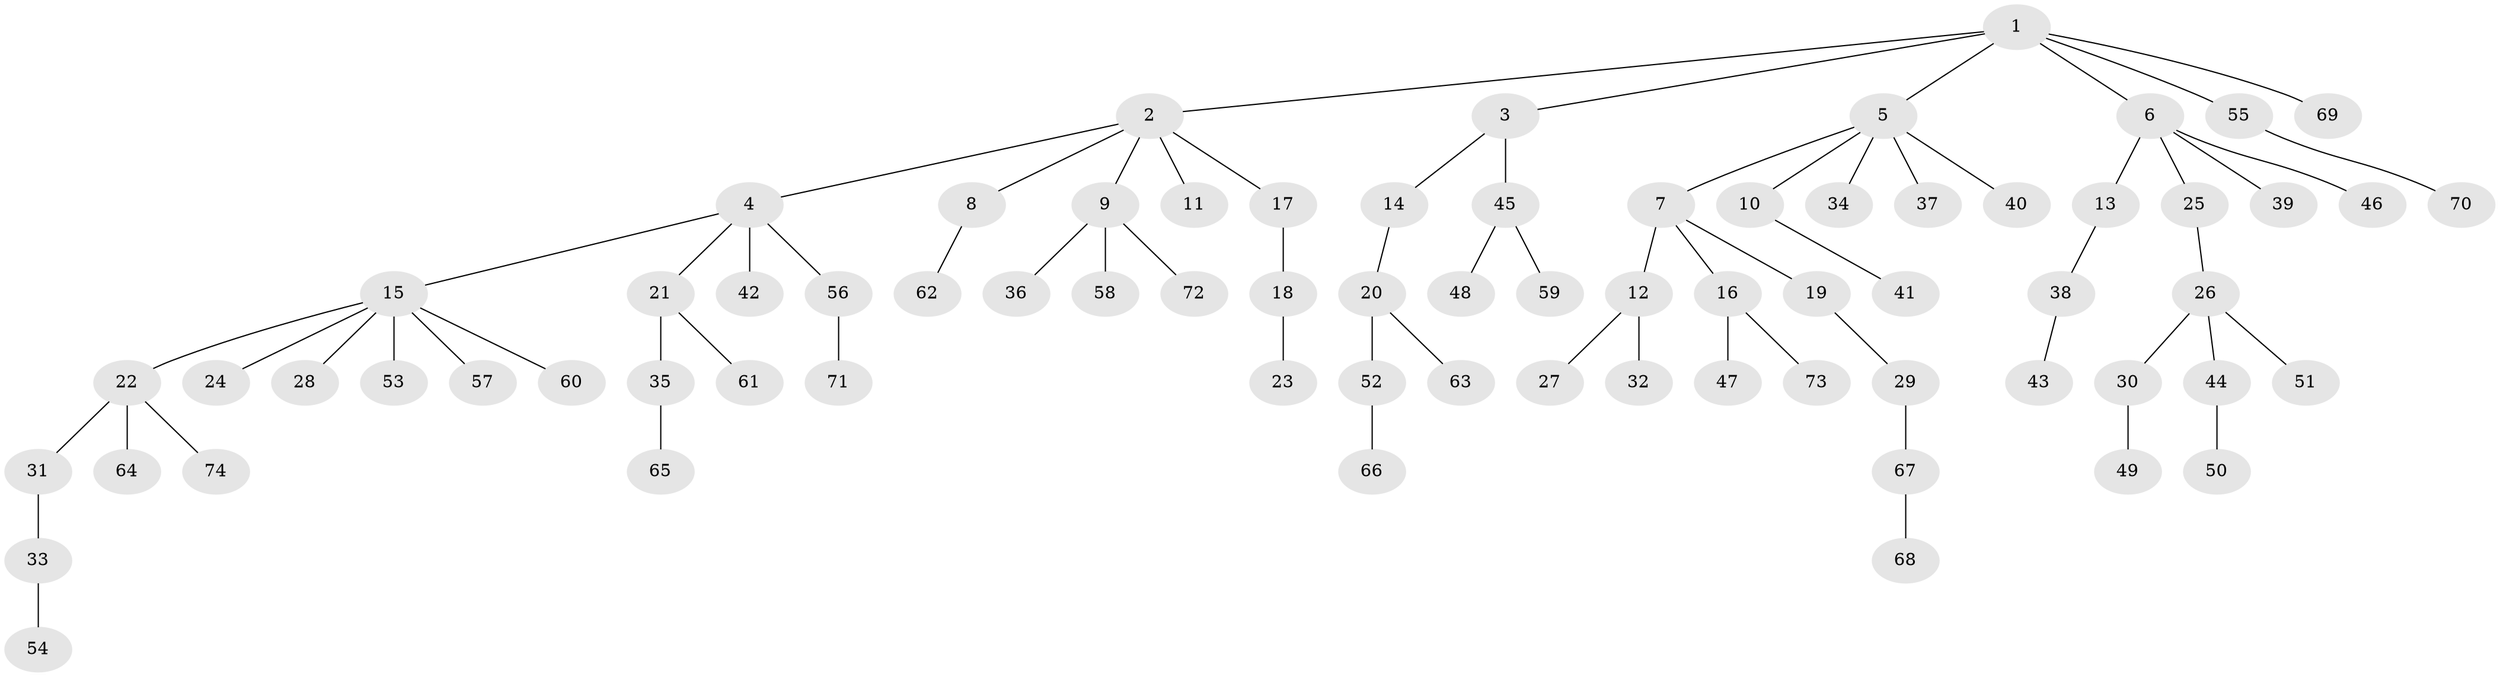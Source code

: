 // Generated by graph-tools (version 1.1) at 2025/52/03/09/25 04:52:21]
// undirected, 74 vertices, 73 edges
graph export_dot {
graph [start="1"]
  node [color=gray90,style=filled];
  1;
  2;
  3;
  4;
  5;
  6;
  7;
  8;
  9;
  10;
  11;
  12;
  13;
  14;
  15;
  16;
  17;
  18;
  19;
  20;
  21;
  22;
  23;
  24;
  25;
  26;
  27;
  28;
  29;
  30;
  31;
  32;
  33;
  34;
  35;
  36;
  37;
  38;
  39;
  40;
  41;
  42;
  43;
  44;
  45;
  46;
  47;
  48;
  49;
  50;
  51;
  52;
  53;
  54;
  55;
  56;
  57;
  58;
  59;
  60;
  61;
  62;
  63;
  64;
  65;
  66;
  67;
  68;
  69;
  70;
  71;
  72;
  73;
  74;
  1 -- 2;
  1 -- 3;
  1 -- 5;
  1 -- 6;
  1 -- 55;
  1 -- 69;
  2 -- 4;
  2 -- 8;
  2 -- 9;
  2 -- 11;
  2 -- 17;
  3 -- 14;
  3 -- 45;
  4 -- 15;
  4 -- 21;
  4 -- 42;
  4 -- 56;
  5 -- 7;
  5 -- 10;
  5 -- 34;
  5 -- 37;
  5 -- 40;
  6 -- 13;
  6 -- 25;
  6 -- 39;
  6 -- 46;
  7 -- 12;
  7 -- 16;
  7 -- 19;
  8 -- 62;
  9 -- 36;
  9 -- 58;
  9 -- 72;
  10 -- 41;
  12 -- 27;
  12 -- 32;
  13 -- 38;
  14 -- 20;
  15 -- 22;
  15 -- 24;
  15 -- 28;
  15 -- 53;
  15 -- 57;
  15 -- 60;
  16 -- 47;
  16 -- 73;
  17 -- 18;
  18 -- 23;
  19 -- 29;
  20 -- 52;
  20 -- 63;
  21 -- 35;
  21 -- 61;
  22 -- 31;
  22 -- 64;
  22 -- 74;
  25 -- 26;
  26 -- 30;
  26 -- 44;
  26 -- 51;
  29 -- 67;
  30 -- 49;
  31 -- 33;
  33 -- 54;
  35 -- 65;
  38 -- 43;
  44 -- 50;
  45 -- 48;
  45 -- 59;
  52 -- 66;
  55 -- 70;
  56 -- 71;
  67 -- 68;
}
